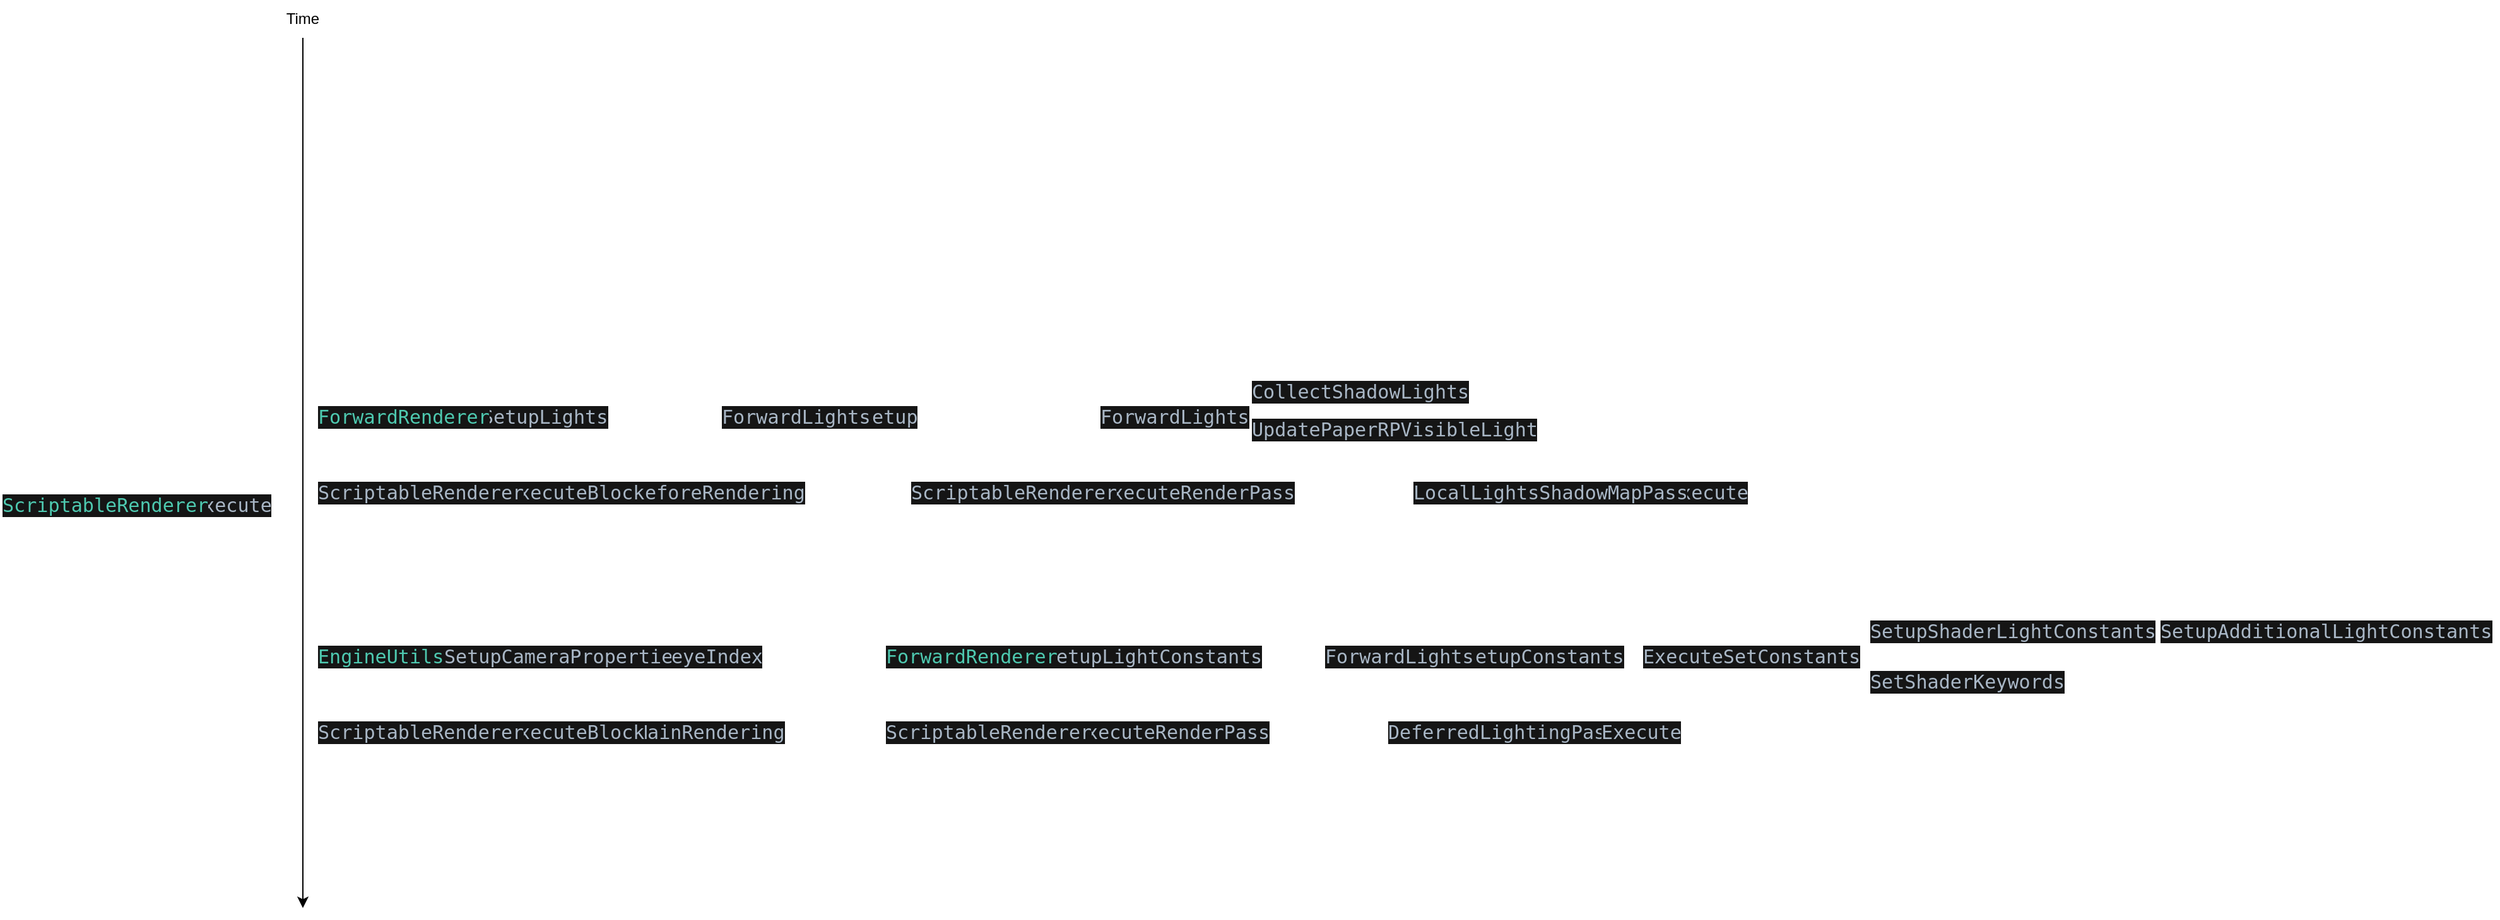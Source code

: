 <mxfile version="26.0.16" pages="5">
  <diagram name="Render" id="Voaa0hVpeMHUIiZXv8sp">
    <mxGraphModel dx="1434" dy="756" grid="1" gridSize="10" guides="1" tooltips="1" connect="1" arrows="1" fold="1" page="1" pageScale="1" pageWidth="3300" pageHeight="4681" math="0" shadow="0">
      <root>
        <mxCell id="0" />
        <mxCell id="1" parent="0" />
        <mxCell id="gjyP67Qj3iF5TzowIGo3-1" value="&lt;div style=&quot;background-color:#151515;color:#a9b7c6&quot;&gt;&lt;pre style=&quot;font-family:&#39;Consolas&#39;,monospace;font-size:11.3pt;&quot;&gt;CollectShadowLights&lt;/pre&gt;&lt;/div&gt;" style="text;whiteSpace=wrap;html=1;" parent="1" vertex="1">
          <mxGeometry x="1010" y="430" width="190" height="70" as="geometry" />
        </mxCell>
        <mxCell id="gjyP67Qj3iF5TzowIGo3-2" value="&lt;div style=&quot;background-color:#151515;color:#a9b7c6&quot;&gt;&lt;pre style=&quot;font-family:&#39;Consolas&#39;,monospace;font-size:11.3pt;&quot;&gt;Setup&lt;/pre&gt;&lt;/div&gt;" style="text;whiteSpace=wrap;html=1;" parent="1" vertex="1">
          <mxGeometry x="700" y="450" width="70" height="70" as="geometry" />
        </mxCell>
        <mxCell id="gjyP67Qj3iF5TzowIGo3-3" value="&lt;div style=&quot;background-color:#151515;color:#a9b7c6&quot;&gt;&lt;pre style=&quot;font-family:&#39;Consolas&#39;,monospace;font-size:11.3pt;&quot;&gt;ForwardLights&lt;/pre&gt;&lt;/div&gt;" style="text;whiteSpace=wrap;html=1;" parent="1" vertex="1">
          <mxGeometry x="590" y="450" width="140" height="70" as="geometry" />
        </mxCell>
        <mxCell id="gjyP67Qj3iF5TzowIGo3-4" value="&lt;div style=&quot;background-color:#151515;color:#a9b7c6&quot;&gt;&lt;pre style=&quot;font-family:&#39;Consolas&#39;,monospace;font-size:11.3pt;&quot;&gt;ForwardLights&lt;/pre&gt;&lt;/div&gt;" style="text;whiteSpace=wrap;html=1;" parent="1" vertex="1">
          <mxGeometry x="890" y="450" width="140" height="70" as="geometry" />
        </mxCell>
        <mxCell id="gjyP67Qj3iF5TzowIGo3-5" value="&lt;div style=&quot;background-color:#151515;color:#a9b7c6&quot;&gt;&lt;pre style=&quot;font-family:&#39;Consolas&#39;,monospace;font-size:11.3pt;&quot;&gt;SetupLights&lt;/pre&gt;&lt;/div&gt;" style="text;whiteSpace=wrap;html=1;" parent="1" vertex="1">
          <mxGeometry x="400" y="450" width="120" height="70" as="geometry" />
        </mxCell>
        <mxCell id="gjyP67Qj3iF5TzowIGo3-6" value="&lt;div style=&quot;background-color:#151515;color:#a9b7c6&quot;&gt;&lt;pre style=&quot;font-family:&#39;Consolas&#39;,monospace;font-size:11.3pt;&quot;&gt;&lt;span style=&quot;color:#4ec9b0;&quot;&gt;ForwardRenderer&lt;/span&gt;&lt;/pre&gt;&lt;/div&gt;" style="text;whiteSpace=wrap;html=1;" parent="1" vertex="1">
          <mxGeometry x="270" y="450" width="160" height="70" as="geometry" />
        </mxCell>
        <mxCell id="gjyP67Qj3iF5TzowIGo3-9" value="&lt;div style=&quot;background-color:#151515;color:#a9b7c6&quot;&gt;&lt;pre style=&quot;font-family:&#39;Consolas&#39;,monospace;font-size:11.3pt;&quot;&gt;Execute&lt;/pre&gt;&lt;/div&gt;" style="text;whiteSpace=wrap;html=1;" parent="1" vertex="1">
          <mxGeometry x="1340" y="510" width="90" height="70" as="geometry" />
        </mxCell>
        <mxCell id="gjyP67Qj3iF5TzowIGo3-10" value="&lt;div style=&quot;background-color:#151515;color:#a9b7c6&quot;&gt;&lt;pre style=&quot;font-family:&#39;Consolas&#39;,monospace;font-size:11.3pt;&quot;&gt;LocalLightsShadowMapPass&lt;/pre&gt;&lt;/div&gt;" style="text;whiteSpace=wrap;html=1;" parent="1" vertex="1">
          <mxGeometry x="1138" y="510" width="230" height="70" as="geometry" />
        </mxCell>
        <mxCell id="gjyP67Qj3iF5TzowIGo3-11" value="&lt;div style=&quot;background-color:#151515;color:#a9b7c6&quot;&gt;&lt;pre style=&quot;font-family:&#39;Consolas&#39;,monospace;font-size:11.3pt;&quot;&gt;ExecuteRenderPass&lt;/pre&gt;&lt;/div&gt;" style="text;whiteSpace=wrap;html=1;" parent="1" vertex="1">
          <mxGeometry x="890" y="510" width="170" height="70" as="geometry" />
        </mxCell>
        <mxCell id="gjyP67Qj3iF5TzowIGo3-12" value="&lt;div style=&quot;background-color:#151515;color:#a9b7c6&quot;&gt;&lt;pre style=&quot;font-family:&#39;Consolas&#39;,monospace;font-size:11.3pt;&quot;&gt;ScriptableRenderer&lt;/pre&gt;&lt;/div&gt;" style="text;whiteSpace=wrap;html=1;" parent="1" vertex="1">
          <mxGeometry x="740" y="510" width="180" height="70" as="geometry" />
        </mxCell>
        <mxCell id="gjyP67Qj3iF5TzowIGo3-18" value="&lt;div style=&quot;background-color:#151515;color:#a9b7c6&quot;&gt;&lt;pre style=&quot;font-family:&#39;Consolas&#39;,monospace;font-size:11.3pt;&quot;&gt;SetupAdditionalLightConstants&lt;/pre&gt;&lt;/div&gt;" style="text;whiteSpace=wrap;html=1;" parent="1" vertex="1">
          <mxGeometry x="1730" y="620" width="270" height="70" as="geometry" />
        </mxCell>
        <mxCell id="gjyP67Qj3iF5TzowIGo3-20" value="&lt;div style=&quot;background-color:#151515;color:#a9b7c6&quot;&gt;&lt;pre style=&quot;font-family:&#39;Consolas&#39;,monospace;font-size:11.3pt;&quot;&gt;SetupShaderLightConstants&lt;/pre&gt;&lt;/div&gt;" style="text;whiteSpace=wrap;html=1;" parent="1" vertex="1">
          <mxGeometry x="1500" y="620" width="240" height="70" as="geometry" />
        </mxCell>
        <mxCell id="gjyP67Qj3iF5TzowIGo3-23" value="&lt;div style=&quot;background-color:#151515;color:#a9b7c6&quot;&gt;&lt;pre style=&quot;font-family:&#39;Consolas&#39;,monospace;font-size:11.3pt;&quot;&gt;ExecuteSetConstants&lt;/pre&gt;&lt;/div&gt;" style="text;whiteSpace=wrap;html=1;" parent="1" vertex="1">
          <mxGeometry x="1320" y="640" width="190" height="70" as="geometry" />
        </mxCell>
        <mxCell id="gjyP67Qj3iF5TzowIGo3-25" value="&lt;div style=&quot;background-color:#151515;color:#a9b7c6&quot;&gt;&lt;pre style=&quot;font-family:&#39;Consolas&#39;,monospace;font-size:11.3pt;&quot;&gt;SetupConstants&lt;/pre&gt;&lt;/div&gt;" style="text;whiteSpace=wrap;html=1;" parent="1" vertex="1">
          <mxGeometry x="1178" y="640" width="150" height="70" as="geometry" />
        </mxCell>
        <mxCell id="gjyP67Qj3iF5TzowIGo3-26" value="&lt;div style=&quot;background-color:#151515;color:#a9b7c6&quot;&gt;&lt;pre style=&quot;font-family:&#39;Consolas&#39;,monospace;font-size:11.3pt;&quot;&gt;ForwardLights&lt;/pre&gt;&lt;/div&gt;" style="text;whiteSpace=wrap;html=1;" parent="1" vertex="1">
          <mxGeometry x="1068" y="640" width="140" height="70" as="geometry" />
        </mxCell>
        <mxCell id="gjyP67Qj3iF5TzowIGo3-27" value="&lt;div style=&quot;background-color:#151515;color:#a9b7c6&quot;&gt;&lt;pre style=&quot;font-family:&#39;Consolas&#39;,monospace;font-size:11.3pt;&quot;&gt;SetupLightConstants&lt;/pre&gt;&lt;/div&gt;" style="text;whiteSpace=wrap;html=1;" parent="1" vertex="1">
          <mxGeometry x="846" y="640" width="190" height="70" as="geometry" />
        </mxCell>
        <mxCell id="gjyP67Qj3iF5TzowIGo3-28" value="&lt;div style=&quot;background-color:#151515;color:#a9b7c6&quot;&gt;&lt;pre style=&quot;font-family:&#39;Consolas&#39;,monospace;font-size:11.3pt;&quot;&gt;&lt;span style=&quot;color:#4ec9b0;&quot;&gt;ForwardRenderer&lt;/span&gt;&lt;/pre&gt;&lt;/div&gt;" style="text;whiteSpace=wrap;html=1;" parent="1" vertex="1">
          <mxGeometry x="720" y="640" width="160" height="70" as="geometry" />
        </mxCell>
        <mxCell id="gjyP67Qj3iF5TzowIGo3-29" value="&lt;div style=&quot;background-color:#151515;color:#a9b7c6&quot;&gt;&lt;pre style=&quot;font-family:&#39;Consolas&#39;,monospace;font-size:11.3pt;&quot;&gt;SetupCameraProperties&lt;/pre&gt;&lt;/div&gt;" style="text;whiteSpace=wrap;html=1;" parent="1" vertex="1">
          <mxGeometry x="370" y="640" width="210" height="70" as="geometry" />
        </mxCell>
        <mxCell id="gjyP67Qj3iF5TzowIGo3-30" value="&lt;div style=&quot;background-color:#151515;color:#a9b7c6&quot;&gt;&lt;pre style=&quot;font-family:&#39;Consolas&#39;,monospace;font-size:11.3pt;&quot;&gt;&lt;span style=&quot;color:#4ec9b0;&quot;&gt;EngineUtils&lt;/span&gt;&lt;/pre&gt;&lt;/div&gt;" style="text;whiteSpace=wrap;html=1;" parent="1" vertex="1">
          <mxGeometry x="270" y="640" width="120" height="70" as="geometry" />
        </mxCell>
        <mxCell id="gjyP67Qj3iF5TzowIGo3-31" value="&lt;div style=&quot;background-color:#151515;color:#a9b7c6&quot;&gt;&lt;pre style=&quot;font-family:&#39;Consolas&#39;,monospace;font-size:11.3pt;&quot;&gt;BeforeRendering&lt;/pre&gt;&lt;/div&gt;" style="text;whiteSpace=wrap;html=1;" parent="1" vertex="1">
          <mxGeometry x="520" y="510" width="160" height="70" as="geometry" />
        </mxCell>
        <mxCell id="gjyP67Qj3iF5TzowIGo3-32" value="&lt;div style=&quot;background-color:#151515;color:#a9b7c6&quot;&gt;&lt;pre style=&quot;font-family:&#39;Consolas&#39;,monospace;font-size:11.3pt;&quot;&gt;Execute&lt;/pre&gt;&lt;/div&gt;" style="text;whiteSpace=wrap;html=1;" parent="1" vertex="1">
          <mxGeometry x="170" y="520" width="90" height="70" as="geometry" />
        </mxCell>
        <mxCell id="gjyP67Qj3iF5TzowIGo3-33" value="&lt;div style=&quot;background-color:#151515;color:#a9b7c6&quot;&gt;&lt;pre style=&quot;font-family:&#39;Consolas&#39;,monospace;font-size:11.3pt;&quot;&gt;&lt;span style=&quot;color:#4ec9b0;&quot;&gt;ScriptableRenderer&lt;/span&gt;&lt;/pre&gt;&lt;/div&gt;" style="text;whiteSpace=wrap;html=1;" parent="1" vertex="1">
          <mxGeometry x="20" y="520" width="180" height="70" as="geometry" />
        </mxCell>
        <mxCell id="gjyP67Qj3iF5TzowIGo3-35" value="&lt;div style=&quot;background-color:#151515;color:#a9b7c6&quot;&gt;&lt;pre style=&quot;font-family:&#39;Consolas&#39;,monospace;font-size:11.3pt;&quot;&gt;eyeIndex&lt;/pre&gt;&lt;/div&gt;" style="text;whiteSpace=wrap;html=1;" parent="1" vertex="1">
          <mxGeometry x="550" y="640" width="100" height="70" as="geometry" />
        </mxCell>
        <mxCell id="gjyP67Qj3iF5TzowIGo3-37" value="" style="endArrow=classic;html=1;rounded=0;" parent="1" edge="1">
          <mxGeometry width="50" height="50" relative="1" as="geometry">
            <mxPoint x="260" y="180" as="sourcePoint" />
            <mxPoint x="260" y="870" as="targetPoint" />
          </mxGeometry>
        </mxCell>
        <mxCell id="gjyP67Qj3iF5TzowIGo3-38" value="Time" style="text;html=1;align=center;verticalAlign=middle;whiteSpace=wrap;rounded=0;" parent="1" vertex="1">
          <mxGeometry x="230" y="150" width="60" height="30" as="geometry" />
        </mxCell>
        <mxCell id="jID6rDYTjUCqh4Yij8ll-1" value="&lt;div style=&quot;background-color:#151515;color:#a9b7c6&quot;&gt;&lt;pre style=&quot;font-family:&#39;Consolas&#39;,monospace;font-size:11.3pt;&quot;&gt;ExecuteBlock&lt;/pre&gt;&lt;/div&gt;" style="text;whiteSpace=wrap;html=1;" parent="1" vertex="1">
          <mxGeometry x="420" y="510" width="130" height="70" as="geometry" />
        </mxCell>
        <mxCell id="jID6rDYTjUCqh4Yij8ll-2" value="&lt;div style=&quot;background-color:#151515;color:#a9b7c6&quot;&gt;&lt;pre style=&quot;font-family:&#39;Consolas&#39;,monospace;font-size:11.3pt;&quot;&gt;ScriptableRenderer&lt;/pre&gt;&lt;/div&gt;" style="text;whiteSpace=wrap;html=1;" parent="1" vertex="1">
          <mxGeometry x="270" y="510" width="180" height="70" as="geometry" />
        </mxCell>
        <mxCell id="jID6rDYTjUCqh4Yij8ll-4" value="&lt;div style=&quot;background-color:#151515;color:#a9b7c6&quot;&gt;&lt;pre style=&quot;font-family:&#39;Consolas&#39;,monospace;font-size:11.3pt;&quot;&gt;MainRendering&lt;/pre&gt;&lt;/div&gt;" style="text;whiteSpace=wrap;html=1;" parent="1" vertex="1">
          <mxGeometry x="522" y="700" width="140" height="70" as="geometry" />
        </mxCell>
        <mxCell id="jID6rDYTjUCqh4Yij8ll-7" value="&lt;div style=&quot;background-color:#151515;color:#a9b7c6&quot;&gt;&lt;pre style=&quot;font-family:&#39;Consolas&#39;,monospace;font-size:11.3pt;&quot;&gt;ExecuteRenderPass&lt;/pre&gt;&lt;/div&gt;" style="text;whiteSpace=wrap;html=1;" parent="1" vertex="1">
          <mxGeometry x="870" y="700" width="170" height="70" as="geometry" />
        </mxCell>
        <mxCell id="jID6rDYTjUCqh4Yij8ll-8" value="&lt;div style=&quot;background-color:#151515;color:#a9b7c6&quot;&gt;&lt;pre style=&quot;font-family:&#39;Consolas&#39;,monospace;font-size:11.3pt;&quot;&gt;ScriptableRenderer&lt;/pre&gt;&lt;/div&gt;" style="text;whiteSpace=wrap;html=1;" parent="1" vertex="1">
          <mxGeometry x="720" y="700" width="180" height="70" as="geometry" />
        </mxCell>
        <mxCell id="jID6rDYTjUCqh4Yij8ll-9" value="&lt;div style=&quot;background-color:#151515;color:#a9b7c6&quot;&gt;&lt;pre style=&quot;font-family:&#39;Consolas&#39;,monospace;font-size:11.3pt;&quot;&gt;DeferredLightingPass&lt;/pre&gt;&lt;/div&gt;" style="text;whiteSpace=wrap;html=1;" parent="1" vertex="1">
          <mxGeometry x="1118" y="700" width="200" height="70" as="geometry" />
        </mxCell>
        <mxCell id="jID6rDYTjUCqh4Yij8ll-10" value="&lt;div style=&quot;background-color:#151515;color:#a9b7c6&quot;&gt;&lt;pre style=&quot;font-family:&#39;Consolas&#39;,monospace;font-size:11.3pt;&quot;&gt;Execute&lt;/pre&gt;&lt;/div&gt;" style="text;whiteSpace=wrap;html=1;" parent="1" vertex="1">
          <mxGeometry x="1287" y="700" width="90" height="70" as="geometry" />
        </mxCell>
        <mxCell id="jID6rDYTjUCqh4Yij8ll-11" value="&lt;div style=&quot;background-color:#151515;color:#a9b7c6&quot;&gt;&lt;pre style=&quot;font-family:&#39;Consolas&#39;,monospace;font-size:11.3pt;&quot;&gt;ExecuteBlock&lt;/pre&gt;&lt;/div&gt;" style="text;whiteSpace=wrap;html=1;" parent="1" vertex="1">
          <mxGeometry x="420" y="700" width="130" height="70" as="geometry" />
        </mxCell>
        <mxCell id="jID6rDYTjUCqh4Yij8ll-12" value="&lt;div style=&quot;background-color:#151515;color:#a9b7c6&quot;&gt;&lt;pre style=&quot;font-family:&#39;Consolas&#39;,monospace;font-size:11.3pt;&quot;&gt;ScriptableRenderer&lt;/pre&gt;&lt;/div&gt;" style="text;whiteSpace=wrap;html=1;" parent="1" vertex="1">
          <mxGeometry x="270" y="700" width="180" height="70" as="geometry" />
        </mxCell>
        <mxCell id="jID6rDYTjUCqh4Yij8ll-13" value="&lt;div style=&quot;background-color:#151515;color:#a9b7c6&quot;&gt;&lt;pre style=&quot;font-family:&#39;Consolas&#39;,monospace;font-size:11.3pt;&quot;&gt;SetShaderKeywords&lt;/pre&gt;&lt;/div&gt;" style="text;whiteSpace=wrap;html=1;" parent="1" vertex="1">
          <mxGeometry x="1500" y="660" width="170" height="70" as="geometry" />
        </mxCell>
        <mxCell id="69ToR_8HbZWJ9TDHZz5m-1" value="&lt;div style=&quot;background-color:#151515;color:#a9b7c6&quot;&gt;&lt;pre style=&quot;font-family:&#39;Consolas&#39;,monospace;font-size:11.3pt;&quot;&gt;UpdatePaperRPVisibleLight&lt;/pre&gt;&lt;/div&gt;" style="text;whiteSpace=wrap;html=1;" parent="1" vertex="1">
          <mxGeometry x="1010" y="460" width="240" height="70" as="geometry" />
        </mxCell>
      </root>
    </mxGraphModel>
  </diagram>
  <diagram id="bf14ivOEYRixd8uhq06C" name="PRP">
    <mxGraphModel dx="1434" dy="756" grid="1" gridSize="10" guides="1" tooltips="1" connect="1" arrows="1" fold="1" page="1" pageScale="1" pageWidth="3300" pageHeight="4681" math="0" shadow="0">
      <root>
        <mxCell id="0" />
        <mxCell id="1" parent="0" />
        <mxCell id="hru0ytr7piouiyXI4P5z-1" value="&lt;div style=&quot;background-color:#151515;color:#a9b7c6&quot;&gt;&lt;pre style=&quot;font-family:&#39;Consolas&#39;,monospace;font-size:11.3pt;&quot;&gt;InitializeCameraData&lt;/pre&gt;&lt;/div&gt;" style="text;whiteSpace=wrap;html=1;" parent="1" vertex="1">
          <mxGeometry x="680" y="350" width="200" height="70" as="geometry" />
        </mxCell>
        <mxCell id="hru0ytr7piouiyXI4P5z-2" value="&lt;div style=&quot;background-color:#151515;color:#a9b7c6&quot;&gt;&lt;pre style=&quot;font-family:&#39;Consolas&#39;,monospace;font-size:11.3pt;&quot;&gt;&lt;span style=&quot;color:#4ec9b0;&quot;&gt;PapegameRenderPipeline&lt;/span&gt;&lt;/pre&gt;&lt;/div&gt;" style="text;whiteSpace=wrap;html=1;" parent="1" vertex="1">
          <mxGeometry x="100" y="320" width="220" height="70" as="geometry" />
        </mxCell>
        <mxCell id="hru0ytr7piouiyXI4P5z-3" value="&lt;div style=&quot;background-color:#151515;color:#a9b7c6&quot;&gt;&lt;pre style=&quot;font-family:&#39;Consolas&#39;,monospace;font-size:11.3pt;&quot;&gt;RenderSingleCamera&lt;/pre&gt;&lt;/div&gt;" style="text;whiteSpace=wrap;html=1;" parent="1" vertex="1">
          <mxGeometry x="510" y="320" width="180" height="70" as="geometry" />
        </mxCell>
        <mxCell id="hru0ytr7piouiyXI4P5z-4" value="&lt;div style=&quot;background-color:#151515;color:#a9b7c6&quot;&gt;&lt;pre style=&quot;font-family:&#39;Consolas&#39;,monospace;font-size:11.3pt;&quot;&gt;Render&lt;/pre&gt;&lt;/div&gt;" style="text;whiteSpace=wrap;html=1;" parent="1" vertex="1">
          <mxGeometry x="440" y="320" width="80" height="70" as="geometry" />
        </mxCell>
        <mxCell id="hru0ytr7piouiyXI4P5z-5" value="&lt;div style=&quot;background-color:#151515;color:#a9b7c6&quot;&gt;&lt;pre style=&quot;font-family:&#39;Consolas&#39;,monospace;font-size:11.3pt;&quot;&gt;Update&lt;/pre&gt;&lt;/div&gt;" style="text;whiteSpace=wrap;html=1;" parent="1" vertex="1">
          <mxGeometry x="770" y="270" width="80" height="70" as="geometry" />
        </mxCell>
        <mxCell id="hru0ytr7piouiyXI4P5z-6" value="&lt;div style=&quot;background-color:#151515;color:#a9b7c6&quot;&gt;&lt;pre style=&quot;font-family:&#39;Consolas&#39;,monospace;font-size:11.3pt;&quot;&gt;Setup&lt;/pre&gt;&lt;/div&gt;" style="text;whiteSpace=wrap;html=1;" parent="1" vertex="1">
          <mxGeometry x="970" y="370" width="70" height="70" as="geometry" />
        </mxCell>
        <mxCell id="hru0ytr7piouiyXI4P5z-7" value="&lt;div style=&quot;background-color:#151515;color:#a9b7c6&quot;&gt;&lt;pre style=&quot;font-family:&#39;Consolas&#39;,monospace;font-size:11.3pt;&quot;&gt;&lt;span style=&quot;color:#4ec9b0;&quot;&gt;PapeCamera&lt;/span&gt;&lt;/pre&gt;&lt;/div&gt;" style="text;whiteSpace=wrap;html=1;" parent="1" vertex="1">
          <mxGeometry x="680" y="270" width="120" height="70" as="geometry" />
        </mxCell>
        <mxCell id="hru0ytr7piouiyXI4P5z-8" value="&lt;div style=&quot;background-color:#151515;color:#a9b7c6&quot;&gt;&lt;pre style=&quot;font-family:&#39;Consolas&#39;,monospace;font-size:11.3pt;&quot;&gt;Fill CameraData&lt;/pre&gt;&lt;/div&gt;" style="text;whiteSpace=wrap;html=1;" parent="1" vertex="1">
          <mxGeometry x="880" y="330" width="120" height="70" as="geometry" />
        </mxCell>
        <mxCell id="hru0ytr7piouiyXI4P5z-9" value="&lt;div style=&quot;background-color:#151515;color:#a9b7c6&quot;&gt;&lt;pre style=&quot;font-family:&#39;Consolas&#39;,monospace;font-size:11.3pt;&quot;&gt;&lt;span style=&quot;color:#4ec9b0;&quot;&gt;PapeCamera&lt;/span&gt;&lt;/pre&gt;&lt;/div&gt;" style="text;whiteSpace=wrap;html=1;" parent="1" vertex="1">
          <mxGeometry x="880" y="370" width="120" height="70" as="geometry" />
        </mxCell>
        <mxCell id="hru0ytr7piouiyXI4P5z-10" value="&lt;div style=&quot;background-color:#151515;color:#a9b7c6&quot;&gt;&lt;pre style=&quot;font-family:&#39;Consolas&#39;,monospace;font-size:11.3pt;&quot;&gt;Execute&lt;/pre&gt;&lt;/div&gt;" style="text;whiteSpace=wrap;html=1;" parent="1" vertex="1">
          <mxGeometry x="810" y="440" width="90" height="70" as="geometry" />
        </mxCell>
        <mxCell id="hru0ytr7piouiyXI4P5z-11" value="&lt;div style=&quot;background-color:#151515;color:#a9b7c6&quot;&gt;&lt;pre style=&quot;font-family:&#39;Consolas&#39;,monospace;font-size:11.3pt;&quot;&gt;&lt;span style=&quot;color:#4ec9b0;&quot;&gt;ForwardRenderer&lt;/span&gt;&lt;/pre&gt;&lt;/div&gt;" style="text;whiteSpace=wrap;html=1;" parent="1" vertex="1">
          <mxGeometry x="680" y="440" width="160" height="70" as="geometry" />
        </mxCell>
        <mxCell id="jzALt22aRWCnlScPM6uc-1" value="" style="rounded=0;whiteSpace=wrap;html=1;fillColor=none;strokeColor=light-dark(#ff0000, #ededed);" vertex="1" parent="1">
          <mxGeometry x="670" y="440" width="210" height="60" as="geometry" />
        </mxCell>
        <mxCell id="j2fKoo0Yjss6wkkCM_m6-1" value="Page 1" style="text;html=1;align=center;verticalAlign=middle;whiteSpace=wrap;rounded=0;fontColor=#FF0000;" vertex="1" parent="1">
          <mxGeometry x="660" y="420" width="60" height="30" as="geometry" />
        </mxCell>
      </root>
    </mxGraphModel>
  </diagram>
  <diagram id="7jZxH_6-7szyLKW8zE-E" name="WP">
    <mxGraphModel dx="1434" dy="756" grid="1" gridSize="10" guides="1" tooltips="1" connect="1" arrows="1" fold="1" page="1" pageScale="1" pageWidth="3300" pageHeight="4681" math="0" shadow="0">
      <root>
        <mxCell id="0" />
        <mxCell id="1" parent="0" />
        <mxCell id="Xy66Z-4rNSVgDLzVEtZ0-1" value="&lt;div style=&quot;background-color:#151515;color:#a9b7c6&quot;&gt;&lt;pre style=&quot;font-family:&#39;Consolas&#39;,monospace;font-size:11.3pt;&quot;&gt;WorldPartitionStreamingSourceComponent&lt;/pre&gt;&lt;/div&gt;" style="text;whiteSpace=wrap;html=1;" vertex="1" parent="1">
          <mxGeometry x="20" y="326" width="350" height="70" as="geometry" />
        </mxCell>
        <mxCell id="Xy66Z-4rNSVgDLzVEtZ0-2" value="&lt;div style=&quot;background-color:#151515;color:#a9b7c6&quot;&gt;&lt;pre style=&quot;font-family:&#39;Consolas&#39;,monospace;font-size:11.3pt;&quot;&gt;Tick&lt;/pre&gt;&lt;/div&gt;" style="text;whiteSpace=wrap;html=1;" vertex="1" parent="1">
          <mxGeometry x="340" y="326" width="70" height="70" as="geometry" />
        </mxCell>
        <mxCell id="Xy66Z-4rNSVgDLzVEtZ0-3" value="&lt;div style=&quot;background-color:#151515;color:#a9b7c6&quot;&gt;&lt;pre style=&quot;font-family:&#39;Consolas&#39;,monospace;font-size:11.3pt;&quot;&gt;PapeWorldPartitionManager&lt;/pre&gt;&lt;/div&gt;" style="text;whiteSpace=wrap;html=1;" vertex="1" parent="1">
          <mxGeometry x="410" y="260" width="240" height="70" as="geometry" />
        </mxCell>
        <mxCell id="Xy66Z-4rNSVgDLzVEtZ0-4" value="&lt;div style=&quot;background-color:#151515;color:#a9b7c6&quot;&gt;&lt;pre style=&quot;font-family:&#39;Consolas&#39;,monospace;font-size:11.3pt;&quot;&gt;UpdateStreamingState&lt;/pre&gt;&lt;/div&gt;" style="text;whiteSpace=wrap;html=1;" vertex="1" parent="1">
          <mxGeometry x="620" y="260" width="200" height="70" as="geometry" />
        </mxCell>
        <mxCell id="-BNBn9OGD7n9PEmFxY-o-1" value="&lt;div style=&quot;background-color:#151515;color:#a9b7c6&quot;&gt;&lt;pre style=&quot;font-family:&#39;Consolas&#39;,monospace;font-size:11.3pt;&quot;&gt;PapeWorldPartitionManager&lt;/pre&gt;&lt;/div&gt;" style="text;whiteSpace=wrap;html=1;" vertex="1" parent="1">
          <mxGeometry x="410" y="380" width="240" height="70" as="geometry" />
        </mxCell>
        <mxCell id="-BNBn9OGD7n9PEmFxY-o-2" value="&lt;div style=&quot;background-color:#151515;color:#a9b7c6&quot;&gt;&lt;pre style=&quot;font-family:&#39;Consolas&#39;,monospace;font-size:11.3pt;&quot;&gt;UpdateLevelStreaming&lt;/pre&gt;&lt;/div&gt;" style="text;whiteSpace=wrap;html=1;" vertex="1" parent="1">
          <mxGeometry x="620" y="380" width="200" height="70" as="geometry" />
        </mxCell>
        <mxCell id="-BNBn9OGD7n9PEmFxY-o-3" value="&lt;div style=&quot;background-color:#151515;color:#a9b7c6&quot;&gt;&lt;pre style=&quot;font-family:&#39;Consolas&#39;,monospace;font-size:11.3pt;&quot;&gt;WorldPartition&lt;/pre&gt;&lt;/div&gt;" style="text;whiteSpace=wrap;html=1;" vertex="1" parent="1">
          <mxGeometry x="850" y="260" width="150" height="70" as="geometry" />
        </mxCell>
        <mxCell id="-BNBn9OGD7n9PEmFxY-o-4" value="&lt;div style=&quot;background-color:#151515;color:#a9b7c6&quot;&gt;&lt;pre style=&quot;font-family:&#39;Consolas&#39;,monospace;font-size:11.3pt;&quot;&gt;UpdateStreamingState&lt;/pre&gt;&lt;/div&gt;" style="text;whiteSpace=wrap;html=1;" vertex="1" parent="1">
          <mxGeometry x="970" y="260" width="200" height="70" as="geometry" />
        </mxCell>
        <mxCell id="-BNBn9OGD7n9PEmFxY-o-5" value="&lt;div style=&quot;background-color:#151515;color:#a9b7c6&quot;&gt;&lt;pre style=&quot;font-family:&#39;Consolas&#39;,monospace;font-size:11.3pt;&quot;&gt;WorldPartitionRuntimeCell&lt;/pre&gt;&lt;/div&gt;" style="text;whiteSpace=wrap;html=1;" vertex="1" parent="1">
          <mxGeometry x="850" y="330" width="240" height="70" as="geometry" />
        </mxCell>
        <mxCell id="-BNBn9OGD7n9PEmFxY-o-6" value="&lt;div style=&quot;background-color:#151515;color:#a9b7c6&quot;&gt;&lt;pre style=&quot;font-family:&#39;Consolas&#39;,monospace;font-size:11.3pt;&quot;&gt;UpdateStreamingState&lt;/pre&gt;&lt;/div&gt;" style="text;whiteSpace=wrap;html=1;" vertex="1" parent="1">
          <mxGeometry x="1060" y="330" width="200" height="70" as="geometry" />
        </mxCell>
        <mxCell id="-BNBn9OGD7n9PEmFxY-o-7" value="实际处理状态" style="text;html=1;align=center;verticalAlign=middle;whiteSpace=wrap;rounded=0;" vertex="1" parent="1">
          <mxGeometry x="1224" y="346" width="90" height="30" as="geometry" />
        </mxCell>
        <mxCell id="-BNBn9OGD7n9PEmFxY-o-8" value="计算状态" style="text;html=1;align=center;verticalAlign=middle;whiteSpace=wrap;rounded=0;" vertex="1" parent="1">
          <mxGeometry x="1131" y="277" width="80" height="30" as="geometry" />
        </mxCell>
        <mxCell id="-BNBn9OGD7n9PEmFxY-o-9" value="&lt;div style=&quot;background-color:#151515;color:#a9b7c6&quot;&gt;&lt;pre style=&quot;font-family:&#39;Consolas&#39;,monospace;font-size:11.3pt;&quot;&gt;RequestLevel&lt;/pre&gt;&lt;/div&gt;" style="text;whiteSpace=wrap;html=1;" vertex="1" parent="1">
          <mxGeometry x="1160" y="370" width="130" height="70" as="geometry" />
        </mxCell>
        <mxCell id="-BNBn9OGD7n9PEmFxY-o-10" value="&lt;div style=&quot;background-color:#151515;color:#a9b7c6&quot;&gt;&lt;pre style=&quot;font-family:&#39;Consolas&#39;,monospace;font-size:11.3pt;&quot;&gt;UnLoadLevel&lt;/pre&gt;&lt;/div&gt;" style="text;whiteSpace=wrap;html=1;" vertex="1" parent="1">
          <mxGeometry x="1270" y="370" width="120" height="70" as="geometry" />
        </mxCell>
        <mxCell id="-BNBn9OGD7n9PEmFxY-o-11" value="&lt;span style=&quot;color: rgb(0, 0, 0); font-family: Helvetica; font-size: 12px; font-style: normal; font-variant-ligatures: normal; font-variant-caps: normal; font-weight: 400; letter-spacing: normal; orphans: 2; text-align: center; text-indent: 0px; text-transform: none; widows: 2; word-spacing: 0px; -webkit-text-stroke-width: 0px; white-space: normal; background-color: rgb(251, 251, 251); text-decoration-thickness: initial; text-decoration-style: initial; text-decoration-color: initial; display: inline !important; float: none;&quot;&gt;添加加卸载指令&lt;/span&gt;" style="text;whiteSpace=wrap;html=1;" vertex="1" parent="1">
          <mxGeometry x="1225" y="410" width="120" height="40" as="geometry" />
        </mxCell>
        <mxCell id="-BNBn9OGD7n9PEmFxY-o-12" value="&lt;div style=&quot;background-color:#151515;color:#a9b7c6&quot;&gt;&lt;pre style=&quot;font-family:&#39;Consolas&#39;,monospace;font-size:11.3pt;&quot;&gt;RenderAssetStreamingManager&lt;/pre&gt;&lt;/div&gt;" style="text;whiteSpace=wrap;html=1;" vertex="1" parent="1">
          <mxGeometry x="850" y="430" width="260" height="70" as="geometry" />
        </mxCell>
        <mxCell id="-BNBn9OGD7n9PEmFxY-o-13" value="&lt;div style=&quot;background-color:#151515;color:#a9b7c6&quot;&gt;&lt;pre style=&quot;font-family:&#39;Consolas&#39;,monospace;font-size:11.3pt;&quot;&gt;LoadResource&lt;/pre&gt;&lt;/div&gt;" style="text;whiteSpace=wrap;html=1;" vertex="1" parent="1">
          <mxGeometry x="1081" y="450" width="130" height="70" as="geometry" />
        </mxCell>
        <mxCell id="-BNBn9OGD7n9PEmFxY-o-14" value="&lt;div style=&quot;background-color:#151515;color:#a9b7c6&quot;&gt;&lt;pre style=&quot;font-family:&#39;Consolas&#39;,monospace;font-size:11.3pt;&quot;&gt;UnLoadResource&lt;/pre&gt;&lt;/div&gt;" style="text;whiteSpace=wrap;html=1;" vertex="1" parent="1">
          <mxGeometry x="1081" y="420" width="150" height="70" as="geometry" />
        </mxCell>
        <mxCell id="-BNBn9OGD7n9PEmFxY-o-15" value="&lt;span style=&quot;color: rgb(0, 0, 0); font-family: Helvetica; font-size: 12px; font-style: normal; font-variant-ligatures: normal; font-variant-caps: normal; font-weight: 400; letter-spacing: normal; orphans: 2; text-align: center; text-indent: 0px; text-transform: none; widows: 2; word-spacing: 0px; -webkit-text-stroke-width: 0px; white-space: normal; background-color: rgb(251, 251, 251); text-decoration-thickness: initial; text-decoration-style: initial; text-decoration-color: initial; float: none; display: inline !important;&quot;&gt;实际加卸载&lt;/span&gt;" style="text;whiteSpace=wrap;html=1;" vertex="1" parent="1">
          <mxGeometry x="1209" y="450" width="120" height="40" as="geometry" />
        </mxCell>
      </root>
    </mxGraphModel>
  </diagram>
  <diagram id="IF8exIzP8RXyZl0_qoAP" name="NN4">
    <mxGraphModel dx="1434" dy="756" grid="1" gridSize="10" guides="1" tooltips="1" connect="1" arrows="1" fold="1" page="1" pageScale="1" pageWidth="3300" pageHeight="4681" math="0" shadow="0">
      <root>
        <mxCell id="0" />
        <mxCell id="1" parent="0" />
        <mxCell id="l6SydOB71kSHJgn0mLkd-1" value="&lt;div style=&quot;background-color:#151515;color:#a9b7c6&quot;&gt;&lt;pre style=&quot;font-family:&#39;Consolas&#39;,monospace;font-size:11.3pt;&quot;&gt;UniversalRenderPipeline&lt;/pre&gt;&lt;/div&gt;" style="text;whiteSpace=wrap;html=1;" vertex="1" parent="1">
          <mxGeometry x="30" y="330" width="220" height="70" as="geometry" />
        </mxCell>
        <mxCell id="l6SydOB71kSHJgn0mLkd-2" value="&lt;div style=&quot;background-color:#151515;color:#a9b7c6&quot;&gt;&lt;pre style=&quot;font-family:&#39;Consolas&#39;,monospace;font-size:11.3pt;&quot;&gt;&lt;span style=&quot;color:#ff8000;&quot;&gt;Render&lt;/span&gt;&lt;/pre&gt;&lt;/div&gt;" style="text;whiteSpace=wrap;html=1;" vertex="1" parent="1">
          <mxGeometry x="223" y="330" width="80" height="70" as="geometry" />
        </mxCell>
        <mxCell id="l6SydOB71kSHJgn0mLkd-3" value="&lt;div style=&quot;background-color:#151515;color:#a9b7c6&quot;&gt;&lt;pre style=&quot;font-family:&#39;Consolas&#39;,monospace;font-size:11.3pt;&quot;&gt;RenderSingleCamera&lt;/pre&gt;&lt;/div&gt;" style="text;whiteSpace=wrap;html=1;" vertex="1" parent="1">
          <mxGeometry x="300" y="330" width="180" height="70" as="geometry" />
        </mxCell>
        <mxCell id="l6SydOB71kSHJgn0mLkd-4" value="&lt;div style=&quot;background-color:#151515;color:#a9b7c6&quot;&gt;&lt;pre style=&quot;font-family:&#39;Consolas&#39;,monospace;font-size:11.3pt;&quot;&gt;ForwardRenderer&lt;/pre&gt;&lt;/div&gt;" style="text;whiteSpace=wrap;html=1;" vertex="1" parent="1">
          <mxGeometry x="490" y="300" width="160" height="70" as="geometry" />
        </mxCell>
        <mxCell id="l6SydOB71kSHJgn0mLkd-5" value="&lt;div style=&quot;background-color:#151515;color:#a9b7c6&quot;&gt;&lt;pre style=&quot;font-family:&#39;Consolas&#39;,monospace;font-size:11.3pt;&quot;&gt;Setup&lt;/pre&gt;&lt;/div&gt;" style="text;whiteSpace=wrap;html=1;" vertex="1" parent="1">
          <mxGeometry x="620" y="300" width="70" height="70" as="geometry" />
        </mxCell>
        <mxCell id="l6SydOB71kSHJgn0mLkd-6" value="&lt;div style=&quot;background-color:#151515;color:#a9b7c6&quot;&gt;&lt;pre style=&quot;font-family:&#39;Consolas&#39;,monospace;font-size:11.3pt;&quot;&gt;ForwardRenderer&lt;/pre&gt;&lt;/div&gt;" style="text;whiteSpace=wrap;html=1;" vertex="1" parent="1">
          <mxGeometry x="490" y="370" width="160" height="70" as="geometry" />
        </mxCell>
        <mxCell id="l6SydOB71kSHJgn0mLkd-7" value="&lt;div style=&quot;background-color:#151515;color:#a9b7c6&quot;&gt;&lt;pre style=&quot;font-family:&#39;Consolas&#39;,monospace;font-size:11.3pt;&quot;&gt;&lt;span style=&quot;color:#ff8000;&quot;&gt;Execute&lt;/span&gt;&lt;/pre&gt;&lt;/div&gt;" style="text;whiteSpace=wrap;html=1;" vertex="1" parent="1">
          <mxGeometry x="620" y="370" width="90" height="70" as="geometry" />
        </mxCell>
        <mxCell id="l6SydOB71kSHJgn0mLkd-8" value="&lt;div style=&quot;background-color:#151515;color:#a9b7c6&quot;&gt;&lt;pre style=&quot;font-family:&#39;Consolas&#39;,monospace;font-size:11.3pt;&quot;&gt;SetupLights&lt;/pre&gt;&lt;/div&gt;" style="text;whiteSpace=wrap;html=1;" vertex="1" parent="1">
          <mxGeometry x="710" y="370" width="120" height="70" as="geometry" />
        </mxCell>
        <mxCell id="l6SydOB71kSHJgn0mLkd-9" value="&lt;div style=&quot;background-color:#151515;color:#a9b7c6&quot;&gt;&lt;pre style=&quot;font-family:&#39;Consolas&#39;,monospace;font-size:11.3pt;&quot;&gt;ExecuteNormalRenderingPath&lt;/pre&gt;&lt;/div&gt;" style="text;whiteSpace=wrap;html=1;" vertex="1" parent="1">
          <mxGeometry x="710" y="300" width="250" height="70" as="geometry" />
        </mxCell>
        <mxCell id="l6SydOB71kSHJgn0mLkd-10" value="&lt;div style=&quot;background-color:#151515;color:#a9b7c6&quot;&gt;&lt;pre style=&quot;font-family:&#39;Consolas&#39;,monospace;font-size:11.3pt;&quot;&gt;ForwardLights&lt;/pre&gt;&lt;/div&gt;" style="text;whiteSpace=wrap;html=1;" vertex="1" parent="1">
          <mxGeometry x="970" y="300" width="140" height="70" as="geometry" />
        </mxCell>
        <mxCell id="l6SydOB71kSHJgn0mLkd-11" value="&lt;div style=&quot;background-color:#151515;color:#a9b7c6&quot;&gt;&lt;pre style=&quot;font-family:&#39;Consolas&#39;,monospace;font-size:11.3pt;&quot;&gt;ProcessLights&lt;/pre&gt;&lt;/div&gt;" style="text;whiteSpace=wrap;html=1;" vertex="1" parent="1">
          <mxGeometry x="1080" y="300" width="140" height="70" as="geometry" />
        </mxCell>
      </root>
    </mxGraphModel>
  </diagram>
  <diagram id="SmKc5skw1YwQZmRDcOH0" name="Nav">
    <mxGraphModel dx="1434" dy="756" grid="1" gridSize="10" guides="1" tooltips="1" connect="1" arrows="1" fold="1" page="1" pageScale="1" pageWidth="3300" pageHeight="4681" math="0" shadow="0">
      <root>
        <mxCell id="0" />
        <mxCell id="1" parent="0" />
      </root>
    </mxGraphModel>
  </diagram>
</mxfile>
